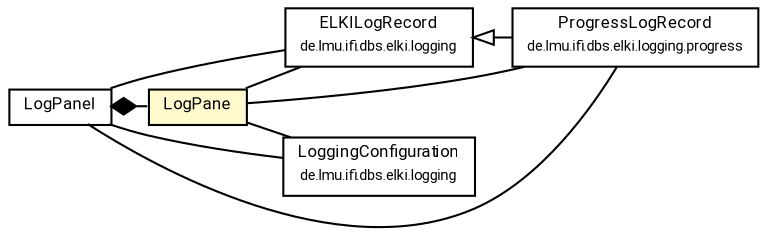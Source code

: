 #!/usr/local/bin/dot
#
# Class diagram 
# Generated by UMLGraph version R5_7_2-60-g0e99a6 (http://www.spinellis.gr/umlgraph/)
#

digraph G {
	graph [fontnames="svg"]
	edge [fontname="Roboto",fontsize=7,labelfontname="Roboto",labelfontsize=7,color="black"];
	node [fontname="Roboto",fontcolor="black",fontsize=8,shape=plaintext,margin=0,width=0,height=0];
	nodesep=0.15;
	ranksep=0.25;
	rankdir=LR;
	// de.lmu.ifi.dbs.elki.gui.util.LogPane
	c6581629 [label=<<table title="de.lmu.ifi.dbs.elki.gui.util.LogPane" border="0" cellborder="1" cellspacing="0" cellpadding="2" bgcolor="lemonChiffon" href="LogPane.html" target="_parent">
		<tr><td><table border="0" cellspacing="0" cellpadding="1">
		<tr><td align="center" balign="center"> <font face="Roboto">LogPane</font> </td></tr>
		</table></td></tr>
		</table>>, URL="LogPane.html"];
	// de.lmu.ifi.dbs.elki.gui.util.LogPanel
	c6581650 [label=<<table title="de.lmu.ifi.dbs.elki.gui.util.LogPanel" border="0" cellborder="1" cellspacing="0" cellpadding="2" href="LogPanel.html" target="_parent">
		<tr><td><table border="0" cellspacing="0" cellpadding="1">
		<tr><td align="center" balign="center"> <font face="Roboto">LogPanel</font> </td></tr>
		</table></td></tr>
		</table>>, URL="LogPanel.html"];
	// de.lmu.ifi.dbs.elki.logging.ELKILogRecord
	c6582182 [label=<<table title="de.lmu.ifi.dbs.elki.logging.ELKILogRecord" border="0" cellborder="1" cellspacing="0" cellpadding="2" href="../../logging/ELKILogRecord.html" target="_parent">
		<tr><td><table border="0" cellspacing="0" cellpadding="1">
		<tr><td align="center" balign="center"> <font face="Roboto">ELKILogRecord</font> </td></tr>
		<tr><td align="center" balign="center"> <font face="Roboto" point-size="7.0">de.lmu.ifi.dbs.elki.logging</font> </td></tr>
		</table></td></tr>
		</table>>, URL="../../logging/ELKILogRecord.html"];
	// de.lmu.ifi.dbs.elki.logging.LoggingConfiguration
	c6582183 [label=<<table title="de.lmu.ifi.dbs.elki.logging.LoggingConfiguration" border="0" cellborder="1" cellspacing="0" cellpadding="2" href="../../logging/LoggingConfiguration.html" target="_parent">
		<tr><td><table border="0" cellspacing="0" cellpadding="1">
		<tr><td align="center" balign="center"> <font face="Roboto">LoggingConfiguration</font> </td></tr>
		<tr><td align="center" balign="center"> <font face="Roboto" point-size="7.0">de.lmu.ifi.dbs.elki.logging</font> </td></tr>
		</table></td></tr>
		</table>>, URL="../../logging/LoggingConfiguration.html"];
	// de.lmu.ifi.dbs.elki.logging.progress.ProgressLogRecord
	c6582191 [label=<<table title="de.lmu.ifi.dbs.elki.logging.progress.ProgressLogRecord" border="0" cellborder="1" cellspacing="0" cellpadding="2" href="../../logging/progress/ProgressLogRecord.html" target="_parent">
		<tr><td><table border="0" cellspacing="0" cellpadding="1">
		<tr><td align="center" balign="center"> <font face="Roboto">ProgressLogRecord</font> </td></tr>
		<tr><td align="center" balign="center"> <font face="Roboto" point-size="7.0">de.lmu.ifi.dbs.elki.logging.progress</font> </td></tr>
		</table></td></tr>
		</table>>, URL="../../logging/progress/ProgressLogRecord.html"];
	// de.lmu.ifi.dbs.elki.gui.util.LogPane assoc de.lmu.ifi.dbs.elki.logging.LoggingConfiguration
	c6581629 -> c6582183 [arrowhead=none,weight=2];
	// de.lmu.ifi.dbs.elki.gui.util.LogPane assoc de.lmu.ifi.dbs.elki.logging.ELKILogRecord
	c6581629 -> c6582182 [arrowhead=none,weight=2];
	// de.lmu.ifi.dbs.elki.gui.util.LogPane assoc de.lmu.ifi.dbs.elki.logging.progress.ProgressLogRecord
	c6581629 -> c6582191 [arrowhead=none,weight=2];
	// de.lmu.ifi.dbs.elki.gui.util.LogPanel composed de.lmu.ifi.dbs.elki.gui.util.LogPane
	c6581650 -> c6581629 [arrowhead=none,arrowtail=diamond,dir=back,weight=6];
	// de.lmu.ifi.dbs.elki.gui.util.LogPanel assoc de.lmu.ifi.dbs.elki.logging.LoggingConfiguration
	c6581650 -> c6582183 [arrowhead=none,weight=2];
	// de.lmu.ifi.dbs.elki.gui.util.LogPanel assoc de.lmu.ifi.dbs.elki.logging.ELKILogRecord
	c6581650 -> c6582182 [arrowhead=none,weight=2];
	// de.lmu.ifi.dbs.elki.gui.util.LogPanel assoc de.lmu.ifi.dbs.elki.logging.progress.ProgressLogRecord
	c6581650 -> c6582191 [arrowhead=none,weight=2];
	// de.lmu.ifi.dbs.elki.logging.progress.ProgressLogRecord extends de.lmu.ifi.dbs.elki.logging.ELKILogRecord
	c6582182 -> c6582191 [arrowtail=empty,dir=back,weight=10];
}

